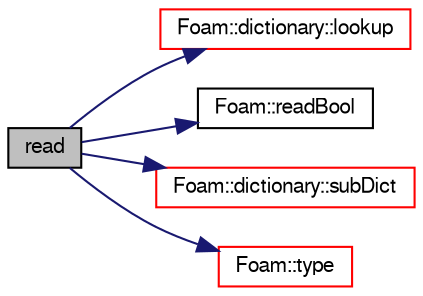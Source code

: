 digraph "read"
{
  bgcolor="transparent";
  edge [fontname="FreeSans",fontsize="10",labelfontname="FreeSans",labelfontsize="10"];
  node [fontname="FreeSans",fontsize="10",shape=record];
  rankdir="LR";
  Node734 [label="read",height=0.2,width=0.4,color="black", fillcolor="grey75", style="filled", fontcolor="black"];
  Node734 -> Node735 [color="midnightblue",fontsize="10",style="solid",fontname="FreeSans"];
  Node735 [label="Foam::dictionary::lookup",height=0.2,width=0.4,color="red",URL="$a26014.html#a6a0727fa523e48977e27348663def509",tooltip="Find and return an entry data stream. "];
  Node734 -> Node1037 [color="midnightblue",fontsize="10",style="solid",fontname="FreeSans"];
  Node1037 [label="Foam::readBool",height=0.2,width=0.4,color="black",URL="$a21124.html#a128e6922f1b49f939c43266d8ad70ab8"];
  Node734 -> Node962 [color="midnightblue",fontsize="10",style="solid",fontname="FreeSans"];
  Node962 [label="Foam::dictionary::subDict",height=0.2,width=0.4,color="red",URL="$a26014.html#aaa26b5f2da6aff5a6a59af5407f1bf59",tooltip="Find and return a sub-dictionary. "];
  Node734 -> Node876 [color="midnightblue",fontsize="10",style="solid",fontname="FreeSans"];
  Node876 [label="Foam::type",height=0.2,width=0.4,color="red",URL="$a21124.html#aec48583af672626378f501eb9fc32cd1",tooltip="Return the file type: DIRECTORY or FILE. "];
}
